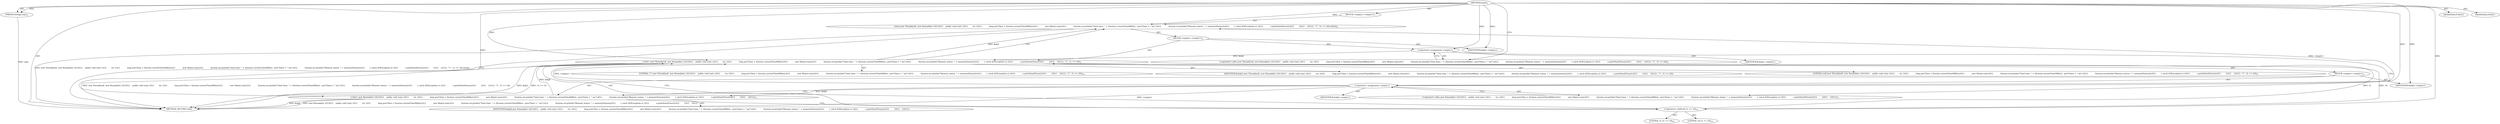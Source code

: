 digraph "main" {  
"17" [label = <(METHOD,main)<SUB>1</SUB>> ]
"18" [label = <(PARAM,String[] args)<SUB>1</SUB>> ]
"19" [label = <(BLOCK,&lt;empty&gt;,&lt;empty&gt;)<SUB>1</SUB>> ]
"20" [label = <(start,new Thread(null, new Runnable() {\012\012    public void run() {\012        try {\012            long prevTime = System.currentTimeMillis();\012            new Main().run();\012            System.err.println(&quot;Total time: &quot; + (System.currentTimeMillis() - prevTime) + &quot; ms&quot;);\012            System.err.println(&quot;Memory status: &quot; + memoryStatus());\012        } catch (IOException e) {\012            e.printStackTrace();\012        }\012    }\012}, &quot;1&quot;, 1L &lt;&lt; 24).start())<SUB>2</SUB>> ]
"21" [label = <(BLOCK,&lt;empty&gt;,&lt;empty&gt;)<SUB>2</SUB>> ]
"22" [label = <(&lt;operator&gt;.assignment,&lt;empty&gt;)> ]
"23" [label = <(IDENTIFIER,$obj1,&lt;empty&gt;)> ]
"24" [label = <(&lt;operator&gt;.alloc,new Thread(null, new Runnable() {\012\012    public void run() {\012        try {\012            long prevTime = System.currentTimeMillis();\012            new Main().run();\012            System.err.println(&quot;Total time: &quot; + (System.currentTimeMillis() - prevTime) + &quot; ms&quot;);\012            System.err.println(&quot;Memory status: &quot; + memoryStatus());\012        } catch (IOException e) {\012            e.printStackTrace();\012        }\012    }\012}, &quot;1&quot;, 1L &lt;&lt; 24))<SUB>2</SUB>> ]
"25" [label = <(&lt;init&gt;,new Thread(null, new Runnable() {\012\012    public void run() {\012        try {\012            long prevTime = System.currentTimeMillis();\012            new Main().run();\012            System.err.println(&quot;Total time: &quot; + (System.currentTimeMillis() - prevTime) + &quot; ms&quot;);\012            System.err.println(&quot;Memory status: &quot; + memoryStatus());\012        } catch (IOException e) {\012            e.printStackTrace();\012        }\012    }\012}, &quot;1&quot;, 1L &lt;&lt; 24))<SUB>2</SUB>> ]
"26" [label = <(IDENTIFIER,$obj1,new Thread(null, new Runnable() {\012\012    public void run() {\012        try {\012            long prevTime = System.currentTimeMillis();\012            new Main().run();\012            System.err.println(&quot;Total time: &quot; + (System.currentTimeMillis() - prevTime) + &quot; ms&quot;);\012            System.err.println(&quot;Memory status: &quot; + memoryStatus());\012        } catch (IOException e) {\012            e.printStackTrace();\012        }\012    }\012}, &quot;1&quot;, 1L &lt;&lt; 24))> ]
"27" [label = <(LITERAL,null,new Thread(null, new Runnable() {\012\012    public void run() {\012        try {\012            long prevTime = System.currentTimeMillis();\012            new Main().run();\012            System.err.println(&quot;Total time: &quot; + (System.currentTimeMillis() - prevTime) + &quot; ms&quot;);\012            System.err.println(&quot;Memory status: &quot; + memoryStatus());\012        } catch (IOException e) {\012            e.printStackTrace();\012        }\012    }\012}, &quot;1&quot;, 1L &lt;&lt; 24))<SUB>2</SUB>> ]
"28" [label = <(BLOCK,&lt;empty&gt;,&lt;empty&gt;)<SUB>2</SUB>> ]
"29" [label = <(&lt;operator&gt;.assignment,&lt;empty&gt;)> ]
"30" [label = <(IDENTIFIER,$obj0,&lt;empty&gt;)> ]
"31" [label = <(&lt;operator&gt;.alloc,new Runnable() {\012\012    public void run() {\012        try {\012            long prevTime = System.currentTimeMillis();\012            new Main().run();\012            System.err.println(&quot;Total time: &quot; + (System.currentTimeMillis() - prevTime) + &quot; ms&quot;);\012            System.err.println(&quot;Memory status: &quot; + memoryStatus());\012        } catch (IOException e) {\012            e.printStackTrace();\012        }\012    }\012})<SUB>2</SUB>> ]
"32" [label = <(&lt;init&gt;,new Runnable() {\012\012    public void run() {\012        try {\012            long prevTime = System.currentTimeMillis();\012            new Main().run();\012            System.err.println(&quot;Total time: &quot; + (System.currentTimeMillis() - prevTime) + &quot; ms&quot;);\012            System.err.println(&quot;Memory status: &quot; + memoryStatus());\012        } catch (IOException e) {\012            e.printStackTrace();\012        }\012    }\012})<SUB>2</SUB>> ]
"33" [label = <(IDENTIFIER,$obj0,new Runnable() {\012\012    public void run() {\012        try {\012            long prevTime = System.currentTimeMillis();\012            new Main().run();\012            System.err.println(&quot;Total time: &quot; + (System.currentTimeMillis() - prevTime) + &quot; ms&quot;);\012            System.err.println(&quot;Memory status: &quot; + memoryStatus());\012        } catch (IOException e) {\012            e.printStackTrace();\012        }\012    }\012})> ]
"34" [label = <(IDENTIFIER,$obj0,&lt;empty&gt;)> ]
"35" [label = <(LITERAL,&quot;1&quot;,new Thread(null, new Runnable() {\012\012    public void run() {\012        try {\012            long prevTime = System.currentTimeMillis();\012            new Main().run();\012            System.err.println(&quot;Total time: &quot; + (System.currentTimeMillis() - prevTime) + &quot; ms&quot;);\012            System.err.println(&quot;Memory status: &quot; + memoryStatus());\012        } catch (IOException e) {\012            e.printStackTrace();\012        }\012    }\012}, &quot;1&quot;, 1L &lt;&lt; 24))<SUB>14</SUB>> ]
"36" [label = <(&lt;operator&gt;.shiftLeft,1L &lt;&lt; 24)<SUB>14</SUB>> ]
"37" [label = <(LITERAL,1L,1L &lt;&lt; 24)<SUB>14</SUB>> ]
"38" [label = <(LITERAL,24,1L &lt;&lt; 24)<SUB>14</SUB>> ]
"39" [label = <(IDENTIFIER,$obj1,&lt;empty&gt;)> ]
"40" [label = <(MODIFIER,PUBLIC)> ]
"41" [label = <(MODIFIER,STATIC)> ]
"42" [label = <(METHOD_RETURN,void)<SUB>1</SUB>> ]
  "17" -> "18"  [ label = "AST: "] 
  "17" -> "19"  [ label = "AST: "] 
  "17" -> "40"  [ label = "AST: "] 
  "17" -> "41"  [ label = "AST: "] 
  "17" -> "42"  [ label = "AST: "] 
  "19" -> "20"  [ label = "AST: "] 
  "20" -> "21"  [ label = "AST: "] 
  "21" -> "22"  [ label = "AST: "] 
  "21" -> "25"  [ label = "AST: "] 
  "21" -> "39"  [ label = "AST: "] 
  "22" -> "23"  [ label = "AST: "] 
  "22" -> "24"  [ label = "AST: "] 
  "25" -> "26"  [ label = "AST: "] 
  "25" -> "27"  [ label = "AST: "] 
  "25" -> "28"  [ label = "AST: "] 
  "25" -> "35"  [ label = "AST: "] 
  "25" -> "36"  [ label = "AST: "] 
  "28" -> "29"  [ label = "AST: "] 
  "28" -> "32"  [ label = "AST: "] 
  "28" -> "34"  [ label = "AST: "] 
  "29" -> "30"  [ label = "AST: "] 
  "29" -> "31"  [ label = "AST: "] 
  "32" -> "33"  [ label = "AST: "] 
  "36" -> "37"  [ label = "AST: "] 
  "36" -> "38"  [ label = "AST: "] 
  "20" -> "42"  [ label = "CFG: "] 
  "22" -> "31"  [ label = "CFG: "] 
  "25" -> "20"  [ label = "CFG: "] 
  "24" -> "22"  [ label = "CFG: "] 
  "36" -> "25"  [ label = "CFG: "] 
  "29" -> "32"  [ label = "CFG: "] 
  "32" -> "36"  [ label = "CFG: "] 
  "31" -> "29"  [ label = "CFG: "] 
  "17" -> "24"  [ label = "CFG: "] 
  "18" -> "42"  [ label = "DDG: args"] 
  "25" -> "42"  [ label = "DDG: $obj1"] 
  "29" -> "42"  [ label = "DDG: &lt;empty&gt;"] 
  "32" -> "42"  [ label = "DDG: $obj0"] 
  "32" -> "42"  [ label = "DDG: new Runnable() {\012\012    public void run() {\012        try {\012            long prevTime = System.currentTimeMillis();\012            new Main().run();\012            System.err.println(&quot;Total time: &quot; + (System.currentTimeMillis() - prevTime) + &quot; ms&quot;);\012            System.err.println(&quot;Memory status: &quot; + memoryStatus());\012        } catch (IOException e) {\012            e.printStackTrace();\012        }\012    }\012}"] 
  "25" -> "42"  [ label = "DDG: 1L &lt;&lt; 24"] 
  "25" -> "42"  [ label = "DDG: new Thread(null, new Runnable() {\012\012    public void run() {\012        try {\012            long prevTime = System.currentTimeMillis();\012            new Main().run();\012            System.err.println(&quot;Total time: &quot; + (System.currentTimeMillis() - prevTime) + &quot; ms&quot;);\012            System.err.println(&quot;Memory status: &quot; + memoryStatus());\012        } catch (IOException e) {\012            e.printStackTrace();\012        }\012    }\012}, &quot;1&quot;, 1L &lt;&lt; 24)"] 
  "20" -> "42"  [ label = "DDG: new Thread(null, new Runnable() {\012\012    public void run() {\012        try {\012            long prevTime = System.currentTimeMillis();\012            new Main().run();\012            System.err.println(&quot;Total time: &quot; + (System.currentTimeMillis() - prevTime) + &quot; ms&quot;);\012            System.err.println(&quot;Memory status: &quot; + memoryStatus());\012        } catch (IOException e) {\012            e.printStackTrace();\012        }\012    }\012}, &quot;1&quot;, 1L &lt;&lt; 24).start()"] 
  "17" -> "18"  [ label = "DDG: "] 
  "29" -> "20"  [ label = "DDG: &lt;empty&gt;"] 
  "25" -> "20"  [ label = "DDG: $obj1"] 
  "17" -> "20"  [ label = "DDG: "] 
  "17" -> "22"  [ label = "DDG: "] 
  "17" -> "39"  [ label = "DDG: "] 
  "22" -> "25"  [ label = "DDG: $obj1"] 
  "17" -> "25"  [ label = "DDG: "] 
  "29" -> "25"  [ label = "DDG: &lt;empty&gt;"] 
  "32" -> "25"  [ label = "DDG: $obj0"] 
  "36" -> "25"  [ label = "DDG: 1L"] 
  "36" -> "25"  [ label = "DDG: 24"] 
  "17" -> "29"  [ label = "DDG: "] 
  "17" -> "34"  [ label = "DDG: "] 
  "17" -> "36"  [ label = "DDG: "] 
  "29" -> "32"  [ label = "DDG: $obj0"] 
  "17" -> "32"  [ label = "DDG: "] 
}
